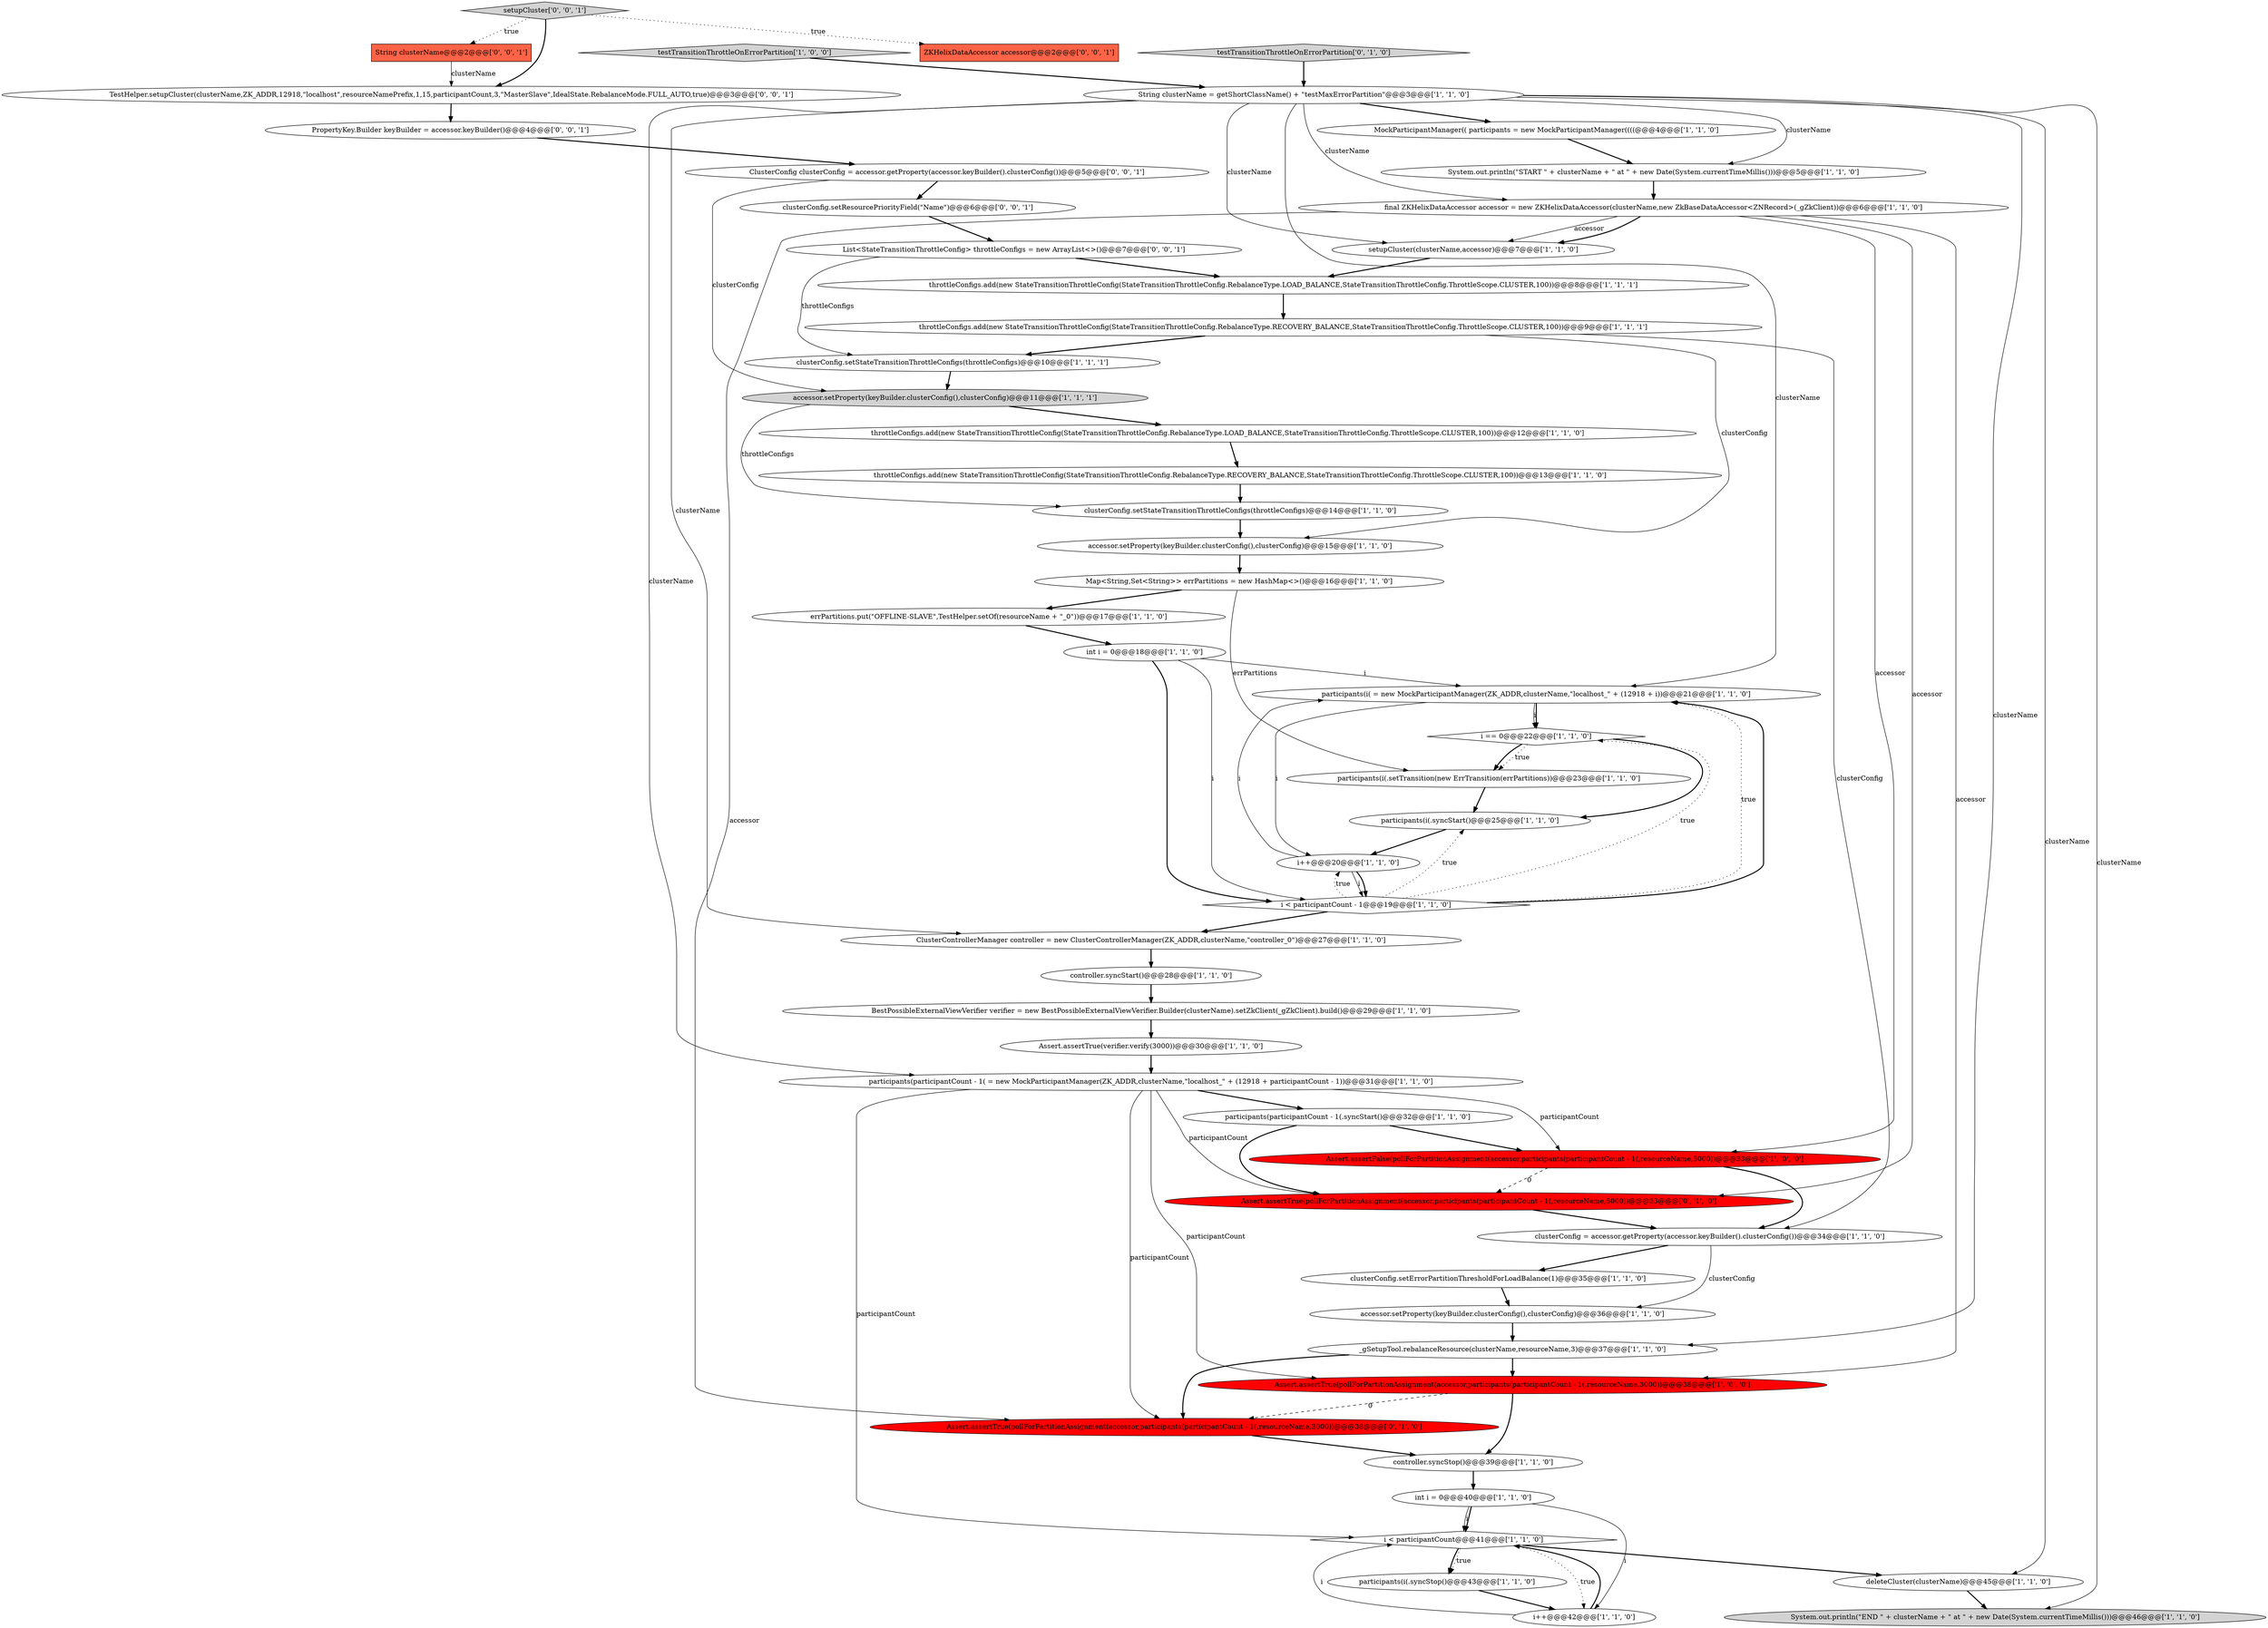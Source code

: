 digraph {
50 [style = filled, label = "ClusterConfig clusterConfig = accessor.getProperty(accessor.keyBuilder().clusterConfig())@@@5@@@['0', '0', '1']", fillcolor = white, shape = ellipse image = "AAA0AAABBB3BBB"];
20 [style = filled, label = "ClusterControllerManager controller = new ClusterControllerManager(ZK_ADDR,clusterName,\"controller_0\")@@@27@@@['1', '1', '0']", fillcolor = white, shape = ellipse image = "AAA0AAABBB1BBB"];
23 [style = filled, label = "deleteCluster(clusterName)@@@45@@@['1', '1', '0']", fillcolor = white, shape = ellipse image = "AAA0AAABBB1BBB"];
33 [style = filled, label = "controller.syncStop()@@@39@@@['1', '1', '0']", fillcolor = white, shape = ellipse image = "AAA0AAABBB1BBB"];
17 [style = filled, label = "accessor.setProperty(keyBuilder.clusterConfig(),clusterConfig)@@@36@@@['1', '1', '0']", fillcolor = white, shape = ellipse image = "AAA0AAABBB1BBB"];
9 [style = filled, label = "participants(i( = new MockParticipantManager(ZK_ADDR,clusterName,\"localhost_\" + (12918 + i))@@@21@@@['1', '1', '0']", fillcolor = white, shape = ellipse image = "AAA0AAABBB1BBB"];
41 [style = filled, label = "String clusterName = getShortClassName() + \"testMaxErrorPartition\"@@@3@@@['1', '1', '0']", fillcolor = white, shape = ellipse image = "AAA0AAABBB1BBB"];
31 [style = filled, label = "Map<String,Set<String>> errPartitions = new HashMap<>()@@@16@@@['1', '1', '0']", fillcolor = white, shape = ellipse image = "AAA0AAABBB1BBB"];
46 [style = filled, label = "setupCluster['0', '0', '1']", fillcolor = lightgray, shape = diamond image = "AAA0AAABBB3BBB"];
16 [style = filled, label = "Assert.assertFalse(pollForPartitionAssignment(accessor,participants(participantCount - 1(,resourceName,5000))@@@33@@@['1', '0', '0']", fillcolor = red, shape = ellipse image = "AAA1AAABBB1BBB"];
19 [style = filled, label = "i < participantCount@@@41@@@['1', '1', '0']", fillcolor = white, shape = diamond image = "AAA0AAABBB1BBB"];
28 [style = filled, label = "System.out.println(\"START \" + clusterName + \" at \" + new Date(System.currentTimeMillis()))@@@5@@@['1', '1', '0']", fillcolor = white, shape = ellipse image = "AAA0AAABBB1BBB"];
44 [style = filled, label = "Assert.assertTrue(pollForPartitionAssignment(accessor,participants(participantCount - 1(,resourceName,5000))@@@33@@@['0', '1', '0']", fillcolor = red, shape = ellipse image = "AAA1AAABBB2BBB"];
51 [style = filled, label = "PropertyKey.Builder keyBuilder = accessor.keyBuilder()@@@4@@@['0', '0', '1']", fillcolor = white, shape = ellipse image = "AAA0AAABBB3BBB"];
2 [style = filled, label = "final ZKHelixDataAccessor accessor = new ZKHelixDataAccessor(clusterName,new ZkBaseDataAccessor<ZNRecord>(_gZkClient))@@@6@@@['1', '1', '0']", fillcolor = white, shape = ellipse image = "AAA0AAABBB1BBB"];
18 [style = filled, label = "i == 0@@@22@@@['1', '1', '0']", fillcolor = white, shape = diamond image = "AAA0AAABBB1BBB"];
22 [style = filled, label = "accessor.setProperty(keyBuilder.clusterConfig(),clusterConfig)@@@15@@@['1', '1', '0']", fillcolor = white, shape = ellipse image = "AAA0AAABBB1BBB"];
40 [style = filled, label = "testTransitionThrottleOnErrorPartition['1', '0', '0']", fillcolor = lightgray, shape = diamond image = "AAA0AAABBB1BBB"];
26 [style = filled, label = "participants(i(.syncStart()@@@25@@@['1', '1', '0']", fillcolor = white, shape = ellipse image = "AAA0AAABBB1BBB"];
29 [style = filled, label = "i++@@@42@@@['1', '1', '0']", fillcolor = white, shape = ellipse image = "AAA0AAABBB1BBB"];
6 [style = filled, label = "BestPossibleExternalViewVerifier verifier = new BestPossibleExternalViewVerifier.Builder(clusterName).setZkClient(_gZkClient).build()@@@29@@@['1', '1', '0']", fillcolor = white, shape = ellipse image = "AAA0AAABBB1BBB"];
12 [style = filled, label = "MockParticipantManager(( participants = new MockParticipantManager((((@@@4@@@['1', '1', '0']", fillcolor = white, shape = ellipse image = "AAA0AAABBB1BBB"];
4 [style = filled, label = "clusterConfig.setStateTransitionThrottleConfigs(throttleConfigs)@@@14@@@['1', '1', '0']", fillcolor = white, shape = ellipse image = "AAA0AAABBB1BBB"];
1 [style = filled, label = "accessor.setProperty(keyBuilder.clusterConfig(),clusterConfig)@@@11@@@['1', '1', '1']", fillcolor = lightgray, shape = ellipse image = "AAA0AAABBB1BBB"];
38 [style = filled, label = "throttleConfigs.add(new StateTransitionThrottleConfig(StateTransitionThrottleConfig.RebalanceType.LOAD_BALANCE,StateTransitionThrottleConfig.ThrottleScope.CLUSTER,100))@@@12@@@['1', '1', '0']", fillcolor = white, shape = ellipse image = "AAA0AAABBB1BBB"];
25 [style = filled, label = "_gSetupTool.rebalanceResource(clusterName,resourceName,3)@@@37@@@['1', '1', '0']", fillcolor = white, shape = ellipse image = "AAA0AAABBB1BBB"];
3 [style = filled, label = "throttleConfigs.add(new StateTransitionThrottleConfig(StateTransitionThrottleConfig.RebalanceType.RECOVERY_BALANCE,StateTransitionThrottleConfig.ThrottleScope.CLUSTER,100))@@@13@@@['1', '1', '0']", fillcolor = white, shape = ellipse image = "AAA0AAABBB1BBB"];
39 [style = filled, label = "i++@@@20@@@['1', '1', '0']", fillcolor = white, shape = ellipse image = "AAA0AAABBB1BBB"];
43 [style = filled, label = "testTransitionThrottleOnErrorPartition['0', '1', '0']", fillcolor = lightgray, shape = diamond image = "AAA0AAABBB2BBB"];
30 [style = filled, label = "setupCluster(clusterName,accessor)@@@7@@@['1', '1', '0']", fillcolor = white, shape = ellipse image = "AAA0AAABBB1BBB"];
37 [style = filled, label = "participants(i(.syncStop()@@@43@@@['1', '1', '0']", fillcolor = white, shape = ellipse image = "AAA0AAABBB1BBB"];
21 [style = filled, label = "participants(participantCount - 1( = new MockParticipantManager(ZK_ADDR,clusterName,\"localhost_\" + (12918 + participantCount - 1))@@@31@@@['1', '1', '0']", fillcolor = white, shape = ellipse image = "AAA0AAABBB1BBB"];
27 [style = filled, label = "System.out.println(\"END \" + clusterName + \" at \" + new Date(System.currentTimeMillis()))@@@46@@@['1', '1', '0']", fillcolor = lightgray, shape = ellipse image = "AAA0AAABBB1BBB"];
32 [style = filled, label = "errPartitions.put(\"OFFLINE-SLAVE\",TestHelper.setOf(resourceName + \"_0\"))@@@17@@@['1', '1', '0']", fillcolor = white, shape = ellipse image = "AAA0AAABBB1BBB"];
5 [style = filled, label = "Assert.assertTrue(pollForPartitionAssignment(accessor,participants(participantCount - 1(,resourceName,3000))@@@38@@@['1', '0', '0']", fillcolor = red, shape = ellipse image = "AAA1AAABBB1BBB"];
13 [style = filled, label = "i < participantCount - 1@@@19@@@['1', '1', '0']", fillcolor = white, shape = diamond image = "AAA0AAABBB1BBB"];
10 [style = filled, label = "clusterConfig.setErrorPartitionThresholdForLoadBalance(1)@@@35@@@['1', '1', '0']", fillcolor = white, shape = ellipse image = "AAA0AAABBB1BBB"];
7 [style = filled, label = "int i = 0@@@40@@@['1', '1', '0']", fillcolor = white, shape = ellipse image = "AAA0AAABBB1BBB"];
0 [style = filled, label = "throttleConfigs.add(new StateTransitionThrottleConfig(StateTransitionThrottleConfig.RebalanceType.RECOVERY_BALANCE,StateTransitionThrottleConfig.ThrottleScope.CLUSTER,100))@@@9@@@['1', '1', '1']", fillcolor = white, shape = ellipse image = "AAA0AAABBB1BBB"];
36 [style = filled, label = "controller.syncStart()@@@28@@@['1', '1', '0']", fillcolor = white, shape = ellipse image = "AAA0AAABBB1BBB"];
47 [style = filled, label = "String clusterName@@@2@@@['0', '0', '1']", fillcolor = tomato, shape = box image = "AAA0AAABBB3BBB"];
35 [style = filled, label = "participants(i(.setTransition(new ErrTransition(errPartitions))@@@23@@@['1', '1', '0']", fillcolor = white, shape = ellipse image = "AAA0AAABBB1BBB"];
11 [style = filled, label = "participants(participantCount - 1(.syncStart()@@@32@@@['1', '1', '0']", fillcolor = white, shape = ellipse image = "AAA0AAABBB1BBB"];
14 [style = filled, label = "Assert.assertTrue(verifier.verify(3000))@@@30@@@['1', '1', '0']", fillcolor = white, shape = ellipse image = "AAA0AAABBB1BBB"];
49 [style = filled, label = "ZKHelixDataAccessor accessor@@@2@@@['0', '0', '1']", fillcolor = tomato, shape = box image = "AAA0AAABBB3BBB"];
34 [style = filled, label = "throttleConfigs.add(new StateTransitionThrottleConfig(StateTransitionThrottleConfig.RebalanceType.LOAD_BALANCE,StateTransitionThrottleConfig.ThrottleScope.CLUSTER,100))@@@8@@@['1', '1', '1']", fillcolor = white, shape = ellipse image = "AAA0AAABBB1BBB"];
48 [style = filled, label = "List<StateTransitionThrottleConfig> throttleConfigs = new ArrayList<>()@@@7@@@['0', '0', '1']", fillcolor = white, shape = ellipse image = "AAA0AAABBB3BBB"];
24 [style = filled, label = "clusterConfig = accessor.getProperty(accessor.keyBuilder().clusterConfig())@@@34@@@['1', '1', '0']", fillcolor = white, shape = ellipse image = "AAA0AAABBB1BBB"];
45 [style = filled, label = "TestHelper.setupCluster(clusterName,ZK_ADDR,12918,\"localhost\",resourceNamePrefix,1,15,participantCount,3,\"MasterSlave\",IdealState.RebalanceMode.FULL_AUTO,true)@@@3@@@['0', '0', '1']", fillcolor = white, shape = ellipse image = "AAA0AAABBB3BBB"];
15 [style = filled, label = "clusterConfig.setStateTransitionThrottleConfigs(throttleConfigs)@@@10@@@['1', '1', '1']", fillcolor = white, shape = ellipse image = "AAA0AAABBB1BBB"];
52 [style = filled, label = "clusterConfig.setResourcePriorityField(\"Name\")@@@6@@@['0', '0', '1']", fillcolor = white, shape = ellipse image = "AAA0AAABBB3BBB"];
42 [style = filled, label = "Assert.assertTrue(pollForPartitionAssignment(accessor,participants(participantCount - 1(,resourceName,3000))@@@38@@@['0', '1', '0']", fillcolor = red, shape = ellipse image = "AAA1AAABBB2BBB"];
8 [style = filled, label = "int i = 0@@@18@@@['1', '1', '0']", fillcolor = white, shape = ellipse image = "AAA0AAABBB1BBB"];
17->25 [style = bold, label=""];
18->35 [style = dotted, label="true"];
10->17 [style = bold, label=""];
3->4 [style = bold, label=""];
0->15 [style = bold, label=""];
51->50 [style = bold, label=""];
46->49 [style = dotted, label="true"];
31->35 [style = solid, label="errPartitions"];
41->23 [style = solid, label="clusterName"];
18->35 [style = bold, label=""];
41->30 [style = solid, label="clusterName"];
48->34 [style = bold, label=""];
1->38 [style = bold, label=""];
24->17 [style = solid, label="clusterConfig"];
13->39 [style = dotted, label="true"];
24->10 [style = bold, label=""];
36->6 [style = bold, label=""];
11->16 [style = bold, label=""];
33->7 [style = bold, label=""];
48->15 [style = solid, label="throttleConfigs"];
13->9 [style = dotted, label="true"];
12->28 [style = bold, label=""];
5->33 [style = bold, label=""];
39->13 [style = solid, label="i"];
11->44 [style = bold, label=""];
21->5 [style = solid, label="participantCount"];
37->29 [style = bold, label=""];
30->34 [style = bold, label=""];
19->37 [style = dotted, label="true"];
7->29 [style = solid, label="i"];
34->0 [style = bold, label=""];
7->19 [style = solid, label="i"];
19->37 [style = bold, label=""];
39->9 [style = solid, label="i"];
9->39 [style = solid, label="i"];
47->45 [style = solid, label="clusterName"];
41->28 [style = solid, label="clusterName"];
19->29 [style = dotted, label="true"];
41->27 [style = solid, label="clusterName"];
21->11 [style = bold, label=""];
1->4 [style = solid, label="throttleConfigs"];
52->48 [style = bold, label=""];
21->19 [style = solid, label="participantCount"];
4->22 [style = bold, label=""];
14->21 [style = bold, label=""];
9->18 [style = solid, label="i"];
41->9 [style = solid, label="clusterName"];
13->18 [style = dotted, label="true"];
21->44 [style = solid, label="participantCount"];
45->51 [style = bold, label=""];
39->13 [style = bold, label=""];
13->26 [style = dotted, label="true"];
31->32 [style = bold, label=""];
16->24 [style = bold, label=""];
46->47 [style = dotted, label="true"];
18->26 [style = bold, label=""];
16->44 [style = dashed, label="0"];
5->42 [style = dashed, label="0"];
0->22 [style = solid, label="clusterConfig"];
21->16 [style = solid, label="participantCount"];
38->3 [style = bold, label=""];
2->5 [style = solid, label="accessor"];
32->8 [style = bold, label=""];
9->18 [style = bold, label=""];
29->19 [style = bold, label=""];
25->42 [style = bold, label=""];
43->41 [style = bold, label=""];
25->5 [style = bold, label=""];
2->16 [style = solid, label="accessor"];
41->12 [style = bold, label=""];
13->9 [style = bold, label=""];
44->24 [style = bold, label=""];
41->25 [style = solid, label="clusterName"];
7->19 [style = bold, label=""];
35->26 [style = bold, label=""];
20->36 [style = bold, label=""];
8->13 [style = bold, label=""];
15->1 [style = bold, label=""];
23->27 [style = bold, label=""];
2->42 [style = solid, label="accessor"];
22->31 [style = bold, label=""];
42->33 [style = bold, label=""];
0->24 [style = solid, label="clusterConfig"];
41->21 [style = solid, label="clusterName"];
41->2 [style = solid, label="clusterName"];
8->9 [style = solid, label="i"];
50->1 [style = solid, label="clusterConfig"];
26->39 [style = bold, label=""];
50->52 [style = bold, label=""];
8->13 [style = solid, label="i"];
6->14 [style = bold, label=""];
28->2 [style = bold, label=""];
2->30 [style = solid, label="accessor"];
2->44 [style = solid, label="accessor"];
19->23 [style = bold, label=""];
40->41 [style = bold, label=""];
21->42 [style = solid, label="participantCount"];
46->45 [style = bold, label=""];
2->30 [style = bold, label=""];
29->19 [style = solid, label="i"];
13->20 [style = bold, label=""];
41->20 [style = solid, label="clusterName"];
}
